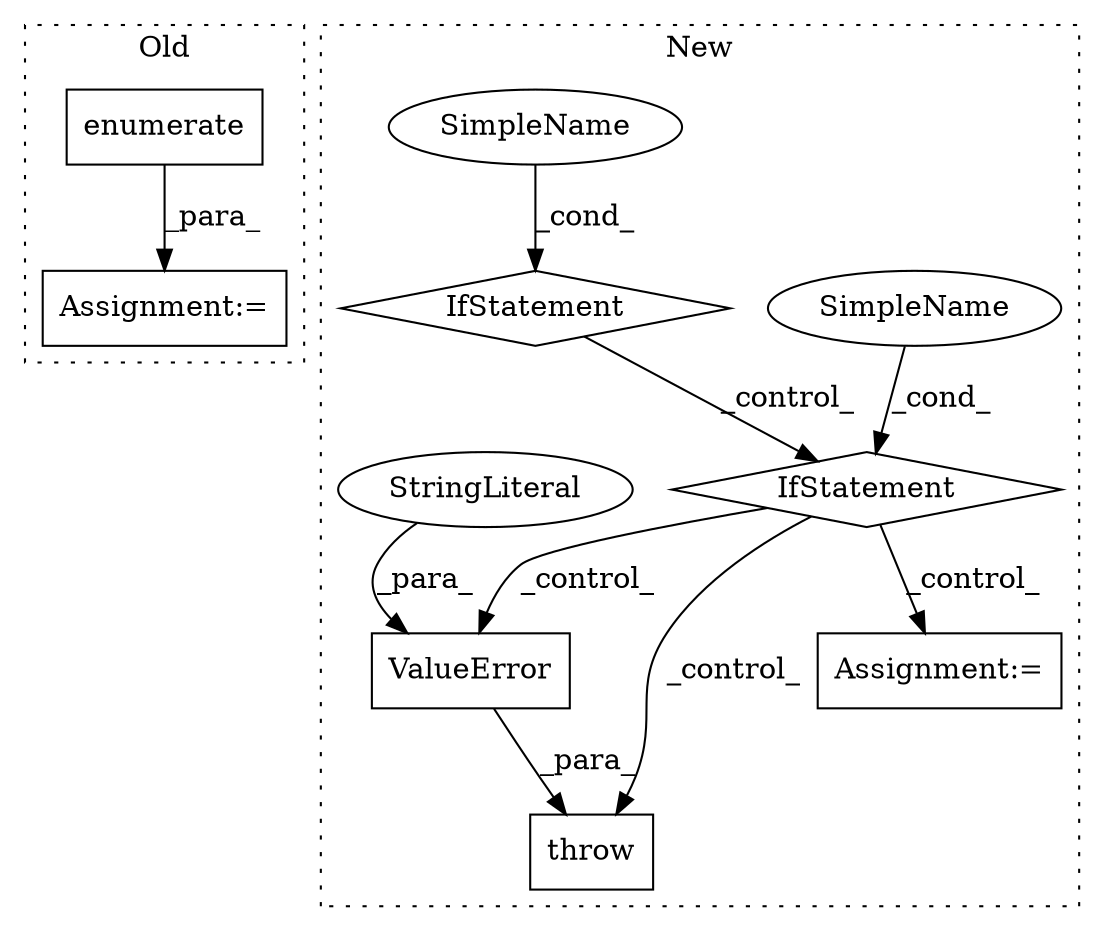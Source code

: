 digraph G {
subgraph cluster0 {
1 [label="enumerate" a="32" s="2143,2159" l="10,1" shape="box"];
3 [label="Assignment:=" a="7" s="2184" l="1" shape="box"];
label = "Old";
style="dotted";
}
subgraph cluster1 {
2 [label="throw" a="53" s="2157" l="6" shape="box"];
4 [label="IfStatement" a="25" s="2049,2103" l="4,2" shape="diamond"];
5 [label="SimpleName" a="42" s="" l="" shape="ellipse"];
6 [label="ValueError" a="32" s="2163,2193" l="11,1" shape="box"];
7 [label="StringLiteral" a="45" s="2174" l="19" shape="ellipse"];
8 [label="SimpleName" a="42" s="" l="" shape="ellipse"];
9 [label="Assignment:=" a="7" s="2122" l="1" shape="box"];
10 [label="IfStatement" a="25" s="1937,1995" l="4,2" shape="diamond"];
label = "New";
style="dotted";
}
1 -> 3 [label="_para_"];
4 -> 6 [label="_control_"];
4 -> 9 [label="_control_"];
4 -> 2 [label="_control_"];
5 -> 4 [label="_cond_"];
6 -> 2 [label="_para_"];
7 -> 6 [label="_para_"];
8 -> 10 [label="_cond_"];
10 -> 4 [label="_control_"];
}